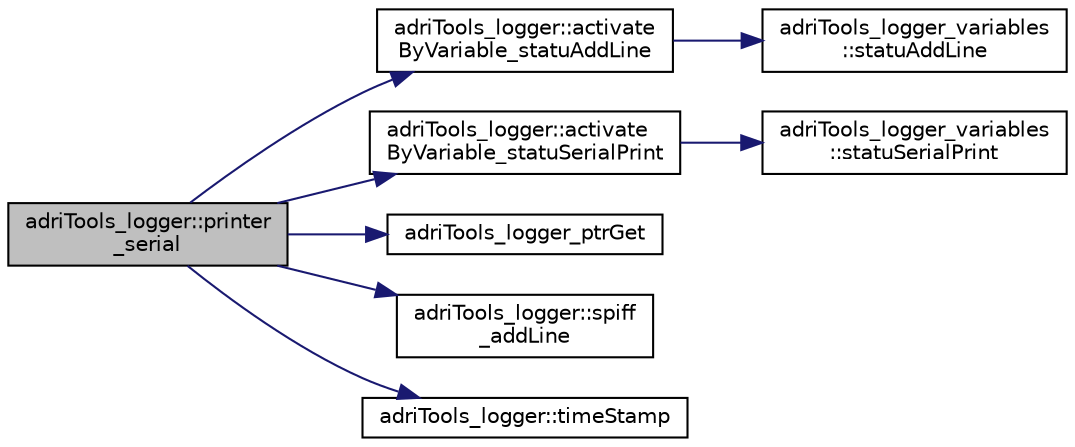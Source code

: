 digraph "adriTools_logger::printer_serial"
{
 // LATEX_PDF_SIZE
  edge [fontname="Helvetica",fontsize="10",labelfontname="Helvetica",labelfontsize="10"];
  node [fontname="Helvetica",fontsize="10",shape=record];
  rankdir="LR";
  Node1 [label="adriTools_logger::printer\l_serial",height=0.2,width=0.4,color="black", fillcolor="grey75", style="filled", fontcolor="black",tooltip="fonction final pour le \"printf\" et \"littfs\""];
  Node1 -> Node2 [color="midnightblue",fontsize="10",style="solid",fontname="Helvetica"];
  Node2 [label="adriTools_logger::activate\lByVariable_statuAddLine",height=0.2,width=0.4,color="black", fillcolor="white", style="filled",URL="$classadri_tools__logger.html#acdb0309dc69329a098bd9b5e9ec8ce45",tooltip="obtenir si la region peut \"littlefs\""];
  Node2 -> Node3 [color="midnightblue",fontsize="10",style="solid",fontname="Helvetica"];
  Node3 [label="adriTools_logger_variables\l::statuAddLine",height=0.2,width=0.4,color="black", fillcolor="white", style="filled",URL="$classadri_tools__logger__variables.html#adfee290344d9b55f773edd8228b339f4",tooltip="get the value of _addLine"];
  Node1 -> Node4 [color="midnightblue",fontsize="10",style="solid",fontname="Helvetica"];
  Node4 [label="adriTools_logger::activate\lByVariable_statuSerialPrint",height=0.2,width=0.4,color="black", fillcolor="white", style="filled",URL="$classadri_tools__logger.html#ab87e9a1ffd4802579abdf32e3a9ff4c3",tooltip="obtenir si la region peut \"printf\""];
  Node4 -> Node5 [color="midnightblue",fontsize="10",style="solid",fontname="Helvetica"];
  Node5 [label="adriTools_logger_variables\l::statuSerialPrint",height=0.2,width=0.4,color="black", fillcolor="white", style="filled",URL="$classadri_tools__logger__variables.html#ad1b3e3d7285dc28df29c3e4aa222d2f0",tooltip="get the value of _serial"];
  Node1 -> Node6 [color="midnightblue",fontsize="10",style="solid",fontname="Helvetica"];
  Node6 [label="adriTools_logger_ptrGet",height=0.2,width=0.4,color="black", fillcolor="white", style="filled",URL="$logger_8cpp.html#ab531df7c4434211479c7647d94841074",tooltip="ptr ver la dernierre instance de la classe \"adriTools_logger\""];
  Node1 -> Node7 [color="midnightblue",fontsize="10",style="solid",fontname="Helvetica"];
  Node7 [label="adriTools_logger::spiff\l_addLine",height=0.2,width=0.4,color="black", fillcolor="white", style="filled",URL="$classadri_tools__logger.html#a7e4c0281b1bfd0e595ac1016450d15ca",tooltip="ajoute un ligne au fichier log"];
  Node1 -> Node8 [color="midnightblue",fontsize="10",style="solid",fontname="Helvetica"];
  Node8 [label="adriTools_logger::timeStamp",height=0.2,width=0.4,color="black", fillcolor="white", style="filled",URL="$classadri_tools__logger.html#ae07ce5b41217b60db13f757abf1593fd",tooltip="création du tempstamp"];
}
